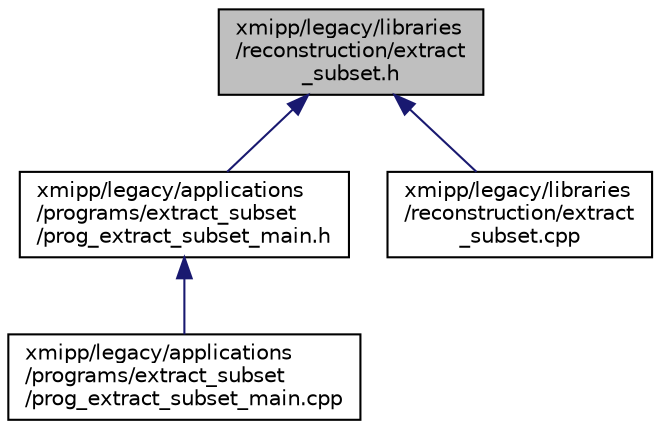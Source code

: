 digraph "xmipp/legacy/libraries/reconstruction/extract_subset.h"
{
  edge [fontname="Helvetica",fontsize="10",labelfontname="Helvetica",labelfontsize="10"];
  node [fontname="Helvetica",fontsize="10",shape=record];
  Node73 [label="xmipp/legacy/libraries\l/reconstruction/extract\l_subset.h",height=0.2,width=0.4,color="black", fillcolor="grey75", style="filled", fontcolor="black"];
  Node73 -> Node74 [dir="back",color="midnightblue",fontsize="10",style="solid",fontname="Helvetica"];
  Node74 [label="xmipp/legacy/applications\l/programs/extract_subset\l/prog_extract_subset_main.h",height=0.2,width=0.4,color="black", fillcolor="white", style="filled",URL="$prog__extract__subset__main_8h.html"];
  Node74 -> Node75 [dir="back",color="midnightblue",fontsize="10",style="solid",fontname="Helvetica"];
  Node75 [label="xmipp/legacy/applications\l/programs/extract_subset\l/prog_extract_subset_main.cpp",height=0.2,width=0.4,color="black", fillcolor="white", style="filled",URL="$prog__extract__subset__main_8cpp.html"];
  Node73 -> Node76 [dir="back",color="midnightblue",fontsize="10",style="solid",fontname="Helvetica"];
  Node76 [label="xmipp/legacy/libraries\l/reconstruction/extract\l_subset.cpp",height=0.2,width=0.4,color="black", fillcolor="white", style="filled",URL="$extract__subset_8cpp.html"];
}
